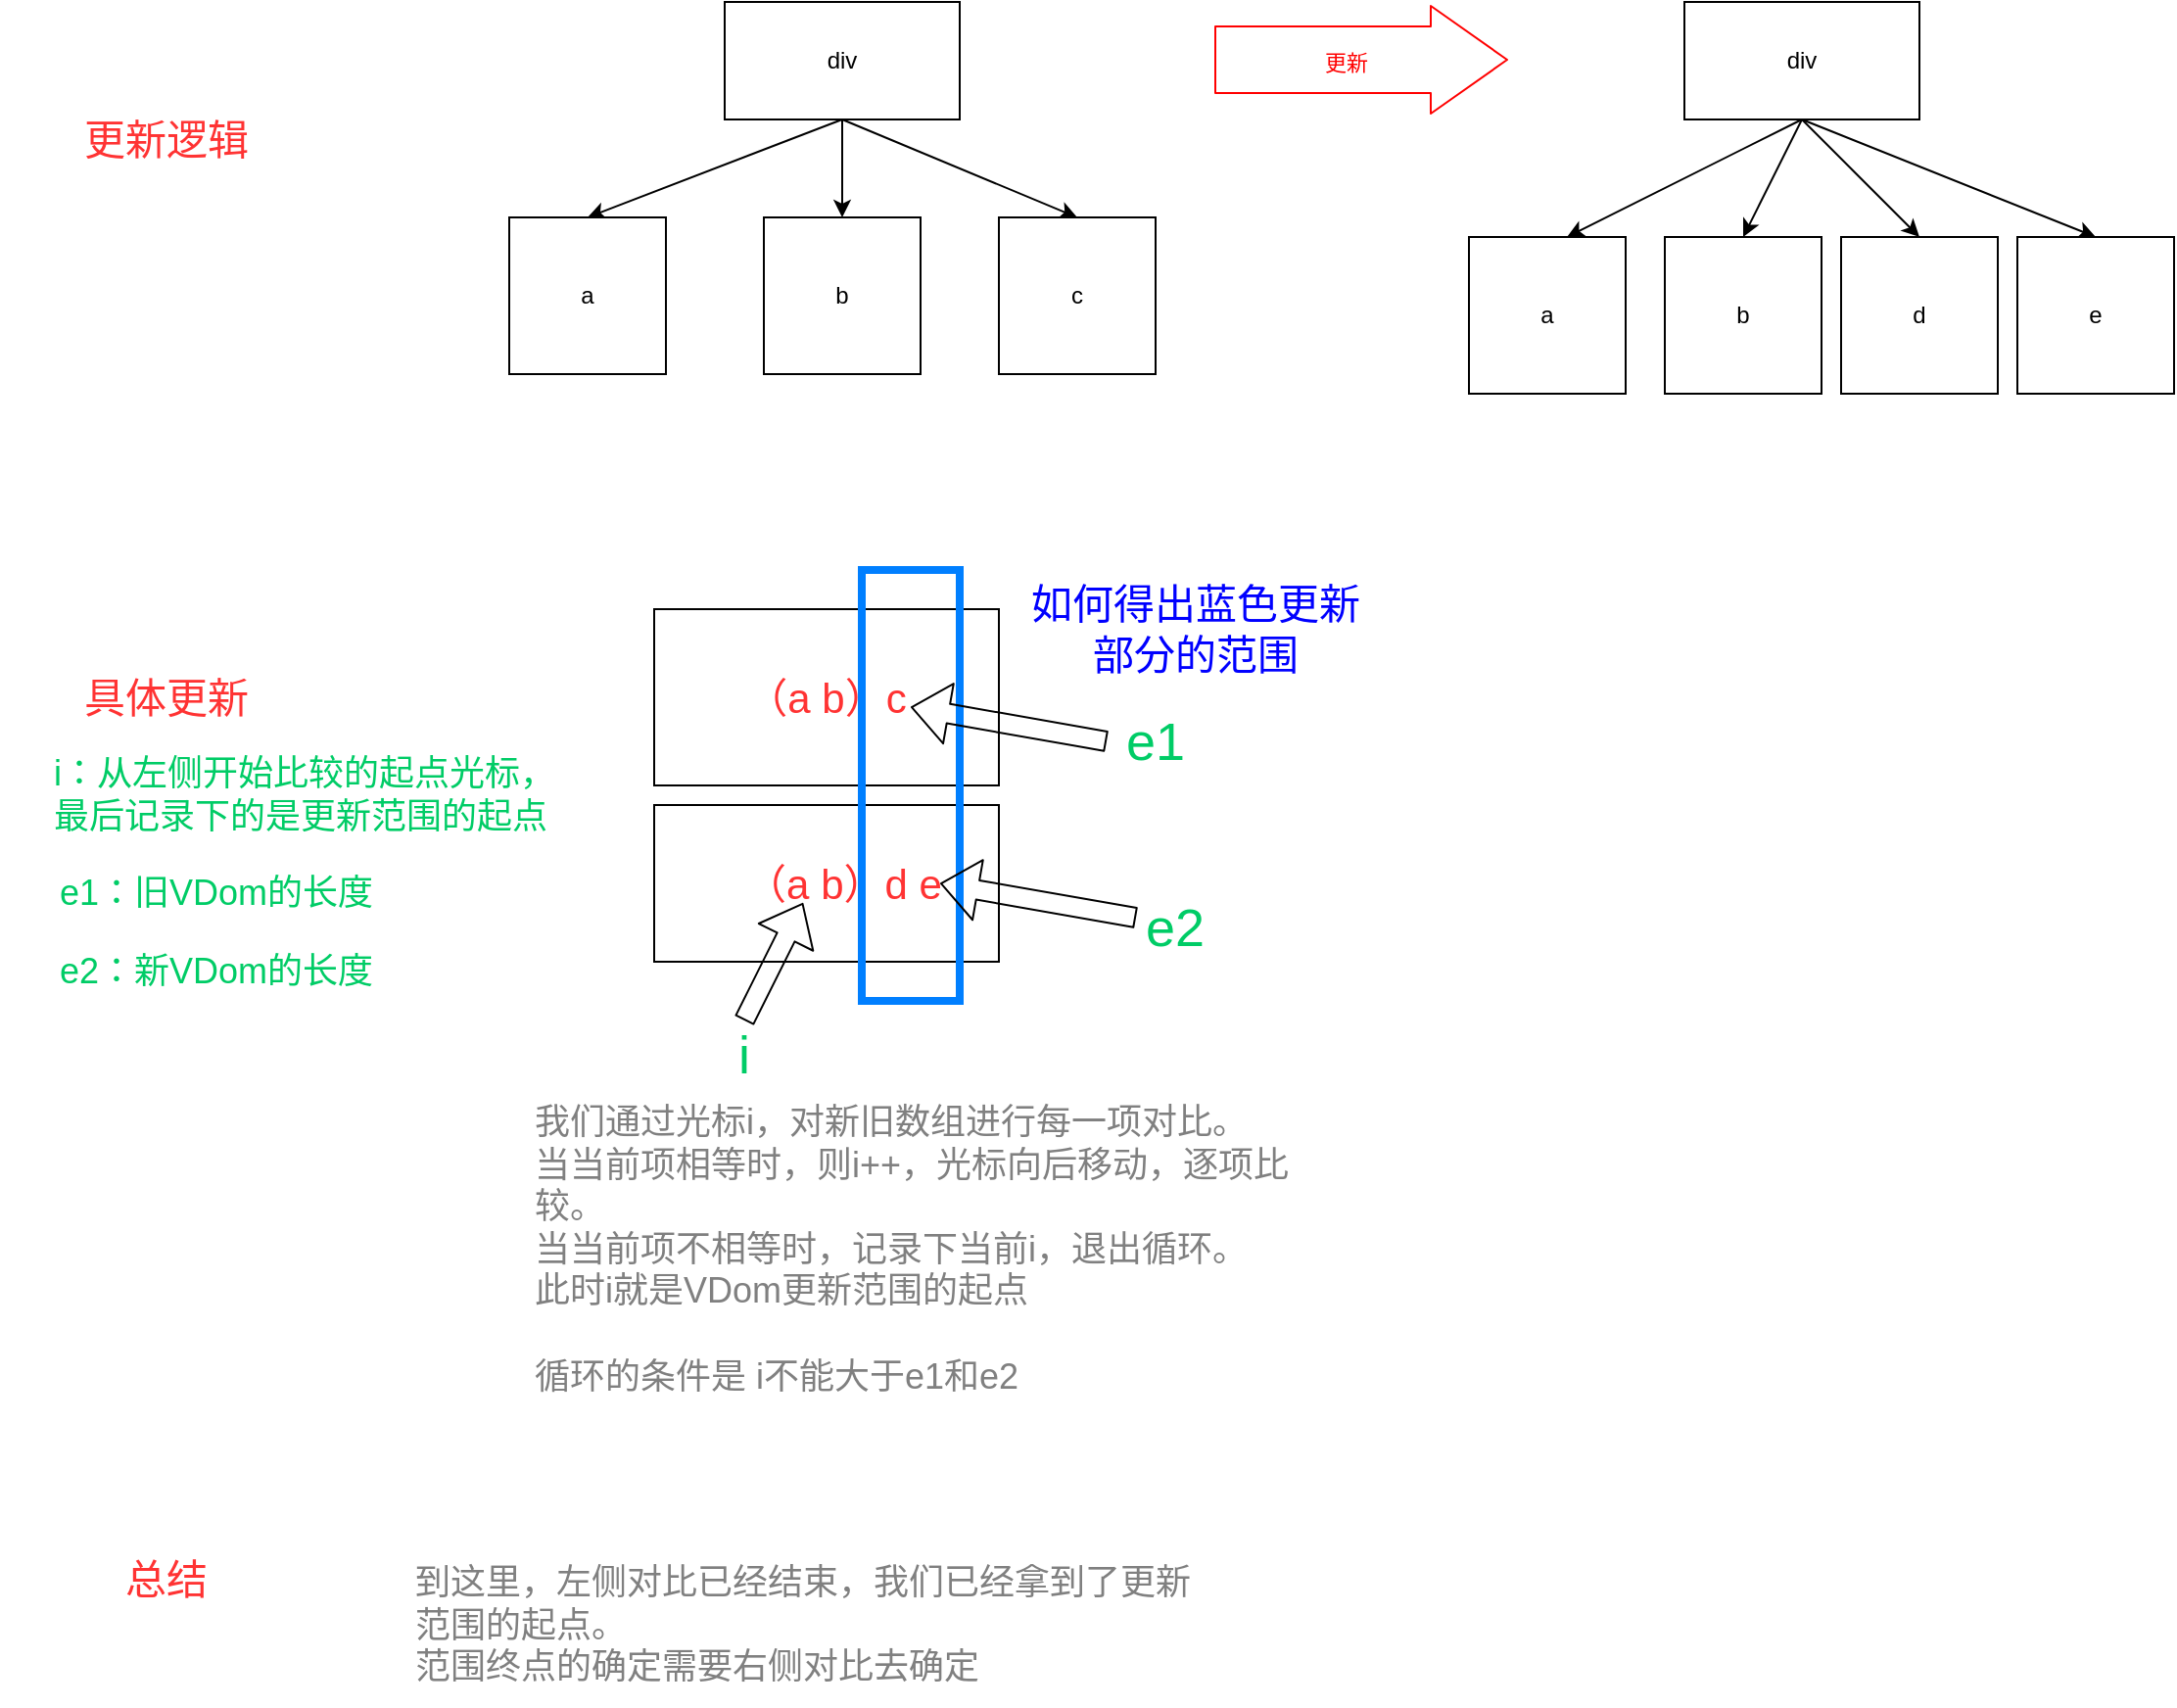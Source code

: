 <mxfile>
    <diagram id="rtLPf_YucaRTqVIEzSHe" name="第 1 页">
        <mxGraphModel dx="1187" dy="860" grid="1" gridSize="10" guides="1" tooltips="1" connect="1" arrows="1" fold="1" page="1" pageScale="1" pageWidth="827" pageHeight="1169" math="0" shadow="0">
            <root>
                <mxCell id="0"/>
                <mxCell id="1" parent="0"/>
                <mxCell id="8" style="edgeStyle=none;html=1;exitX=0.5;exitY=1;exitDx=0;exitDy=0;entryX=0.5;entryY=0;entryDx=0;entryDy=0;" parent="1" source="2" target="3" edge="1">
                    <mxGeometry relative="1" as="geometry"/>
                </mxCell>
                <mxCell id="9" style="edgeStyle=none;html=1;exitX=0.5;exitY=1;exitDx=0;exitDy=0;entryX=0.5;entryY=0;entryDx=0;entryDy=0;" parent="1" source="2" target="5" edge="1">
                    <mxGeometry relative="1" as="geometry"/>
                </mxCell>
                <mxCell id="10" style="edgeStyle=none;html=1;exitX=0.5;exitY=1;exitDx=0;exitDy=0;entryX=0.5;entryY=0;entryDx=0;entryDy=0;" parent="1" source="2" target="6" edge="1">
                    <mxGeometry relative="1" as="geometry"/>
                </mxCell>
                <mxCell id="2" value="div" style="rounded=0;whiteSpace=wrap;html=1;" parent="1" vertex="1">
                    <mxGeometry x="390" y="40" width="120" height="60" as="geometry"/>
                </mxCell>
                <mxCell id="3" value="a" style="whiteSpace=wrap;html=1;aspect=fixed;" parent="1" vertex="1">
                    <mxGeometry x="280" y="150" width="80" height="80" as="geometry"/>
                </mxCell>
                <mxCell id="5" value="b" style="whiteSpace=wrap;html=1;aspect=fixed;" parent="1" vertex="1">
                    <mxGeometry x="410" y="150" width="80" height="80" as="geometry"/>
                </mxCell>
                <mxCell id="6" value="c" style="whiteSpace=wrap;html=1;aspect=fixed;" parent="1" vertex="1">
                    <mxGeometry x="530" y="150" width="80" height="80" as="geometry"/>
                </mxCell>
                <mxCell id="11" value="" style="shape=flexArrow;endArrow=classic;html=1;width=34;endSize=12.67;strokeColor=#FF0000;" parent="1" edge="1">
                    <mxGeometry width="50" height="50" relative="1" as="geometry">
                        <mxPoint x="640" y="69.5" as="sourcePoint"/>
                        <mxPoint x="790" y="69.5" as="targetPoint"/>
                    </mxGeometry>
                </mxCell>
                <mxCell id="21" value="更新" style="edgeLabel;html=1;align=center;verticalAlign=middle;resizable=0;points=[];fontColor=#FF0000;" parent="11" vertex="1" connectable="0">
                    <mxGeometry x="-0.107" y="7" relative="1" as="geometry">
                        <mxPoint y="8" as="offset"/>
                    </mxGeometry>
                </mxCell>
                <mxCell id="12" style="edgeStyle=none;html=1;exitX=0.5;exitY=1;exitDx=0;exitDy=0;entryX=0.5;entryY=0;entryDx=0;entryDy=0;" parent="1" source="15" edge="1">
                    <mxGeometry relative="1" as="geometry">
                        <mxPoint x="820" y="160" as="targetPoint"/>
                    </mxGeometry>
                </mxCell>
                <mxCell id="13" style="edgeStyle=none;html=1;exitX=0.5;exitY=1;exitDx=0;exitDy=0;entryX=0.5;entryY=0;entryDx=0;entryDy=0;" parent="1" source="15" target="17" edge="1">
                    <mxGeometry relative="1" as="geometry"/>
                </mxCell>
                <mxCell id="14" style="edgeStyle=none;html=1;exitX=0.5;exitY=1;exitDx=0;exitDy=0;entryX=0.5;entryY=0;entryDx=0;entryDy=0;" parent="1" source="15" target="18" edge="1">
                    <mxGeometry relative="1" as="geometry"/>
                </mxCell>
                <mxCell id="20" style="edgeStyle=none;html=1;exitX=0.5;exitY=1;exitDx=0;exitDy=0;entryX=0.5;entryY=0;entryDx=0;entryDy=0;" parent="1" source="15" target="19" edge="1">
                    <mxGeometry relative="1" as="geometry"/>
                </mxCell>
                <mxCell id="15" value="div" style="rounded=0;whiteSpace=wrap;html=1;" parent="1" vertex="1">
                    <mxGeometry x="880" y="40" width="120" height="60" as="geometry"/>
                </mxCell>
                <mxCell id="16" value="a" style="whiteSpace=wrap;html=1;aspect=fixed;" parent="1" vertex="1">
                    <mxGeometry x="770" y="160" width="80" height="80" as="geometry"/>
                </mxCell>
                <mxCell id="17" value="b" style="whiteSpace=wrap;html=1;aspect=fixed;" parent="1" vertex="1">
                    <mxGeometry x="870" y="160" width="80" height="80" as="geometry"/>
                </mxCell>
                <mxCell id="18" value="d" style="whiteSpace=wrap;html=1;aspect=fixed;" parent="1" vertex="1">
                    <mxGeometry x="960" y="160" width="80" height="80" as="geometry"/>
                </mxCell>
                <mxCell id="19" value="e" style="whiteSpace=wrap;html=1;aspect=fixed;" parent="1" vertex="1">
                    <mxGeometry x="1050" y="160" width="80" height="80" as="geometry"/>
                </mxCell>
                <mxCell id="23" value="更新逻辑" style="text;html=1;strokeColor=none;fillColor=none;align=center;verticalAlign=middle;whiteSpace=wrap;rounded=0;fontSize=21;fontColor=#FF3333;" parent="1" vertex="1">
                    <mxGeometry x="20" y="50" width="170" height="120" as="geometry"/>
                </mxCell>
                <mxCell id="24" value="具体更新" style="text;html=1;strokeColor=none;fillColor=none;align=center;verticalAlign=middle;whiteSpace=wrap;rounded=0;fontSize=21;fontColor=#FF3333;" parent="1" vertex="1">
                    <mxGeometry x="20" y="330" width="170" height="130" as="geometry"/>
                </mxCell>
                <mxCell id="25" value="（a b）c" style="rounded=0;whiteSpace=wrap;html=1;fontSize=21;fontColor=#FF3333;" parent="1" vertex="1">
                    <mxGeometry x="354" y="350" width="176" height="90" as="geometry"/>
                </mxCell>
                <mxCell id="26" value="&amp;nbsp; &amp;nbsp;（a b）d e" style="rounded=0;whiteSpace=wrap;html=1;fontSize=21;fontColor=#FF3333;" parent="1" vertex="1">
                    <mxGeometry x="354" y="450" width="176" height="80" as="geometry"/>
                </mxCell>
                <mxCell id="27" value="" style="rounded=0;whiteSpace=wrap;html=1;fontSize=21;fontColor=#FF3333;fillColor=none;strokeColor=#007FFF;strokeWidth=4;" parent="1" vertex="1">
                    <mxGeometry x="460" y="330" width="50" height="220" as="geometry"/>
                </mxCell>
                <mxCell id="29" value="如何得出蓝色更新&lt;br&gt;部分的范围" style="text;html=1;align=center;verticalAlign=middle;resizable=0;points=[];autosize=1;strokeColor=none;fillColor=none;fontSize=21;fontColor=#0000FF;" parent="1" vertex="1">
                    <mxGeometry x="540" y="330" width="180" height="60" as="geometry"/>
                </mxCell>
                <mxCell id="30" value="i" style="text;html=1;strokeColor=none;fillColor=none;align=center;verticalAlign=middle;whiteSpace=wrap;rounded=0;fontSize=27;fontColor=#00CC66;" parent="1" vertex="1">
                    <mxGeometry x="370" y="560" width="60" height="35" as="geometry"/>
                </mxCell>
                <mxCell id="33" value="e1" style="text;html=1;strokeColor=none;fillColor=none;align=center;verticalAlign=middle;whiteSpace=wrap;rounded=0;fontSize=27;fontColor=#00CC66;" parent="1" vertex="1">
                    <mxGeometry x="580" y="400" width="60" height="35" as="geometry"/>
                </mxCell>
                <mxCell id="35" value="" style="shape=flexArrow;endArrow=classic;html=1;fontSize=27;fontColor=#00CC66;exitX=0;exitY=0.5;exitDx=0;exitDy=0;entryX=0.4;entryY=0.318;entryDx=0;entryDy=0;entryPerimeter=0;" parent="1" edge="1">
                    <mxGeometry width="50" height="50" relative="1" as="geometry">
                        <mxPoint x="585" y="417.5" as="sourcePoint"/>
                        <mxPoint x="485" y="399.96" as="targetPoint"/>
                    </mxGeometry>
                </mxCell>
                <mxCell id="36" value="e2" style="text;html=1;strokeColor=none;fillColor=none;align=center;verticalAlign=middle;whiteSpace=wrap;rounded=0;fontSize=27;fontColor=#00CC66;" parent="1" vertex="1">
                    <mxGeometry x="590" y="495" width="60" height="35" as="geometry"/>
                </mxCell>
                <mxCell id="37" value="" style="shape=flexArrow;endArrow=classic;html=1;fontSize=27;fontColor=#00CC66;exitX=0;exitY=0.5;exitDx=0;exitDy=0;entryX=0.4;entryY=0.318;entryDx=0;entryDy=0;entryPerimeter=0;" parent="1" edge="1">
                    <mxGeometry width="50" height="50" relative="1" as="geometry">
                        <mxPoint x="600" y="507.54" as="sourcePoint"/>
                        <mxPoint x="500" y="490.0" as="targetPoint"/>
                    </mxGeometry>
                </mxCell>
                <mxCell id="38" value="" style="shape=flexArrow;endArrow=classic;html=1;fontSize=27;fontColor=#00CC66;exitX=0.5;exitY=0;exitDx=0;exitDy=0;" parent="1" source="30" edge="1">
                    <mxGeometry width="50" height="50" relative="1" as="geometry">
                        <mxPoint x="380" y="550" as="sourcePoint"/>
                        <mxPoint x="430" y="500" as="targetPoint"/>
                    </mxGeometry>
                </mxCell>
                <mxCell id="39" value="我们通过光标i，对新旧数组进行每一项对比。&lt;br style=&quot;font-size: 18px&quot;&gt;当当前项相等时，则i++，光标向后移动，逐项比较。&lt;br&gt;当当前项不相等时，记录下当前i，退出循环。&lt;br&gt;此时i就是VDom更新范围的起点&lt;br&gt;&lt;br&gt;循环的条件是 i不能大于e1和e2" style="text;html=1;strokeColor=none;fillColor=none;align=left;verticalAlign=top;whiteSpace=wrap;rounded=0;fontSize=18;fontColor=#808080;spacingBottom=0;spacingTop=0;" parent="1" vertex="1">
                    <mxGeometry x="290.5" y="595" width="399.5" height="140" as="geometry"/>
                </mxCell>
                <mxCell id="40" value="i：从左侧开始比较的起点光标，&lt;br&gt;&lt;div style=&quot;text-align: left&quot;&gt;&lt;span&gt;最后记录下的是更新范围的起点&lt;/span&gt;&lt;/div&gt;" style="text;html=1;align=center;verticalAlign=middle;resizable=0;points=[];autosize=1;strokeColor=none;fillColor=none;fontSize=18;fontColor=#00CC66;" parent="1" vertex="1">
                    <mxGeometry x="40" y="420" width="270" height="50" as="geometry"/>
                </mxCell>
                <mxCell id="41" value="e1：旧VDom的长度" style="text;html=1;align=center;verticalAlign=middle;resizable=0;points=[];autosize=1;strokeColor=none;fillColor=none;fontSize=18;fontColor=#00CC66;" parent="1" vertex="1">
                    <mxGeometry x="40" y="480" width="180" height="30" as="geometry"/>
                </mxCell>
                <mxCell id="42" value="e2：新VDom的长度" style="text;html=1;align=center;verticalAlign=middle;resizable=0;points=[];autosize=1;strokeColor=none;fillColor=none;fontSize=18;fontColor=#00CC66;" parent="1" vertex="1">
                    <mxGeometry x="40" y="520" width="180" height="30" as="geometry"/>
                </mxCell>
                <mxCell id="43" value="总结" style="text;html=1;strokeColor=none;fillColor=none;align=center;verticalAlign=middle;whiteSpace=wrap;rounded=0;fontSize=21;fontColor=#FF3333;" vertex="1" parent="1">
                    <mxGeometry x="20" y="780" width="170" height="130" as="geometry"/>
                </mxCell>
                <mxCell id="45" value="到这里，左侧对比已经结束，我们已经拿到了更新范围的起点。&lt;br&gt;范围终点的确定需要右侧对比去确定" style="text;html=1;strokeColor=none;fillColor=none;align=left;verticalAlign=top;whiteSpace=wrap;rounded=0;fontSize=18;fontColor=#808080;spacingBottom=0;spacingTop=0;" vertex="1" parent="1">
                    <mxGeometry x="230" y="830" width="399.5" height="60" as="geometry"/>
                </mxCell>
            </root>
        </mxGraphModel>
    </diagram>
</mxfile>